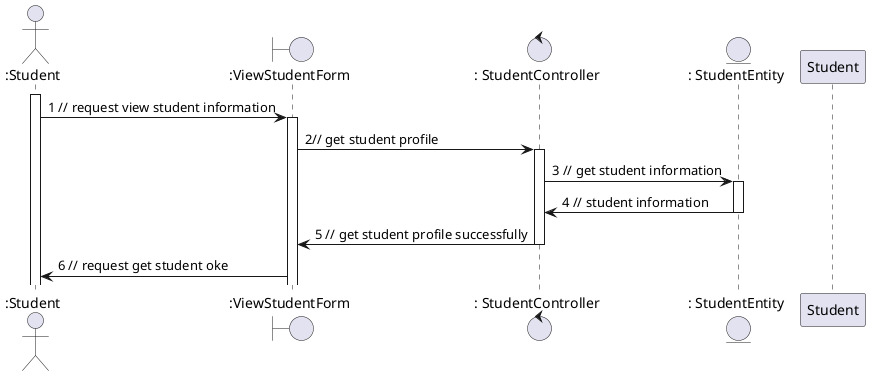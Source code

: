 @startuml viewStudent

actor ":Student"
boundary ":ViewStudentForm"
control ": StudentController"
entity ": StudentEntity"

activate ":Student"
":Student" -> ":ViewStudentForm": 1 // request view student information
activate ":ViewStudentForm"
":ViewStudentForm" -> ": StudentController": 2// get student profile
activate ": StudentController"
": StudentController" -> ": StudentEntity": 3 // get student information
activate ": StudentEntity"
": StudentEntity" -> ": StudentController": 4 // student information
deactivate ": StudentEntity"
": StudentController" -> ":ViewStudentForm": 5 // get student profile successfully
deactivate ": StudentController"
":ViewStudentForm" -> ":Student": 6 // request get student oke
deactivate "Student"

@enduml